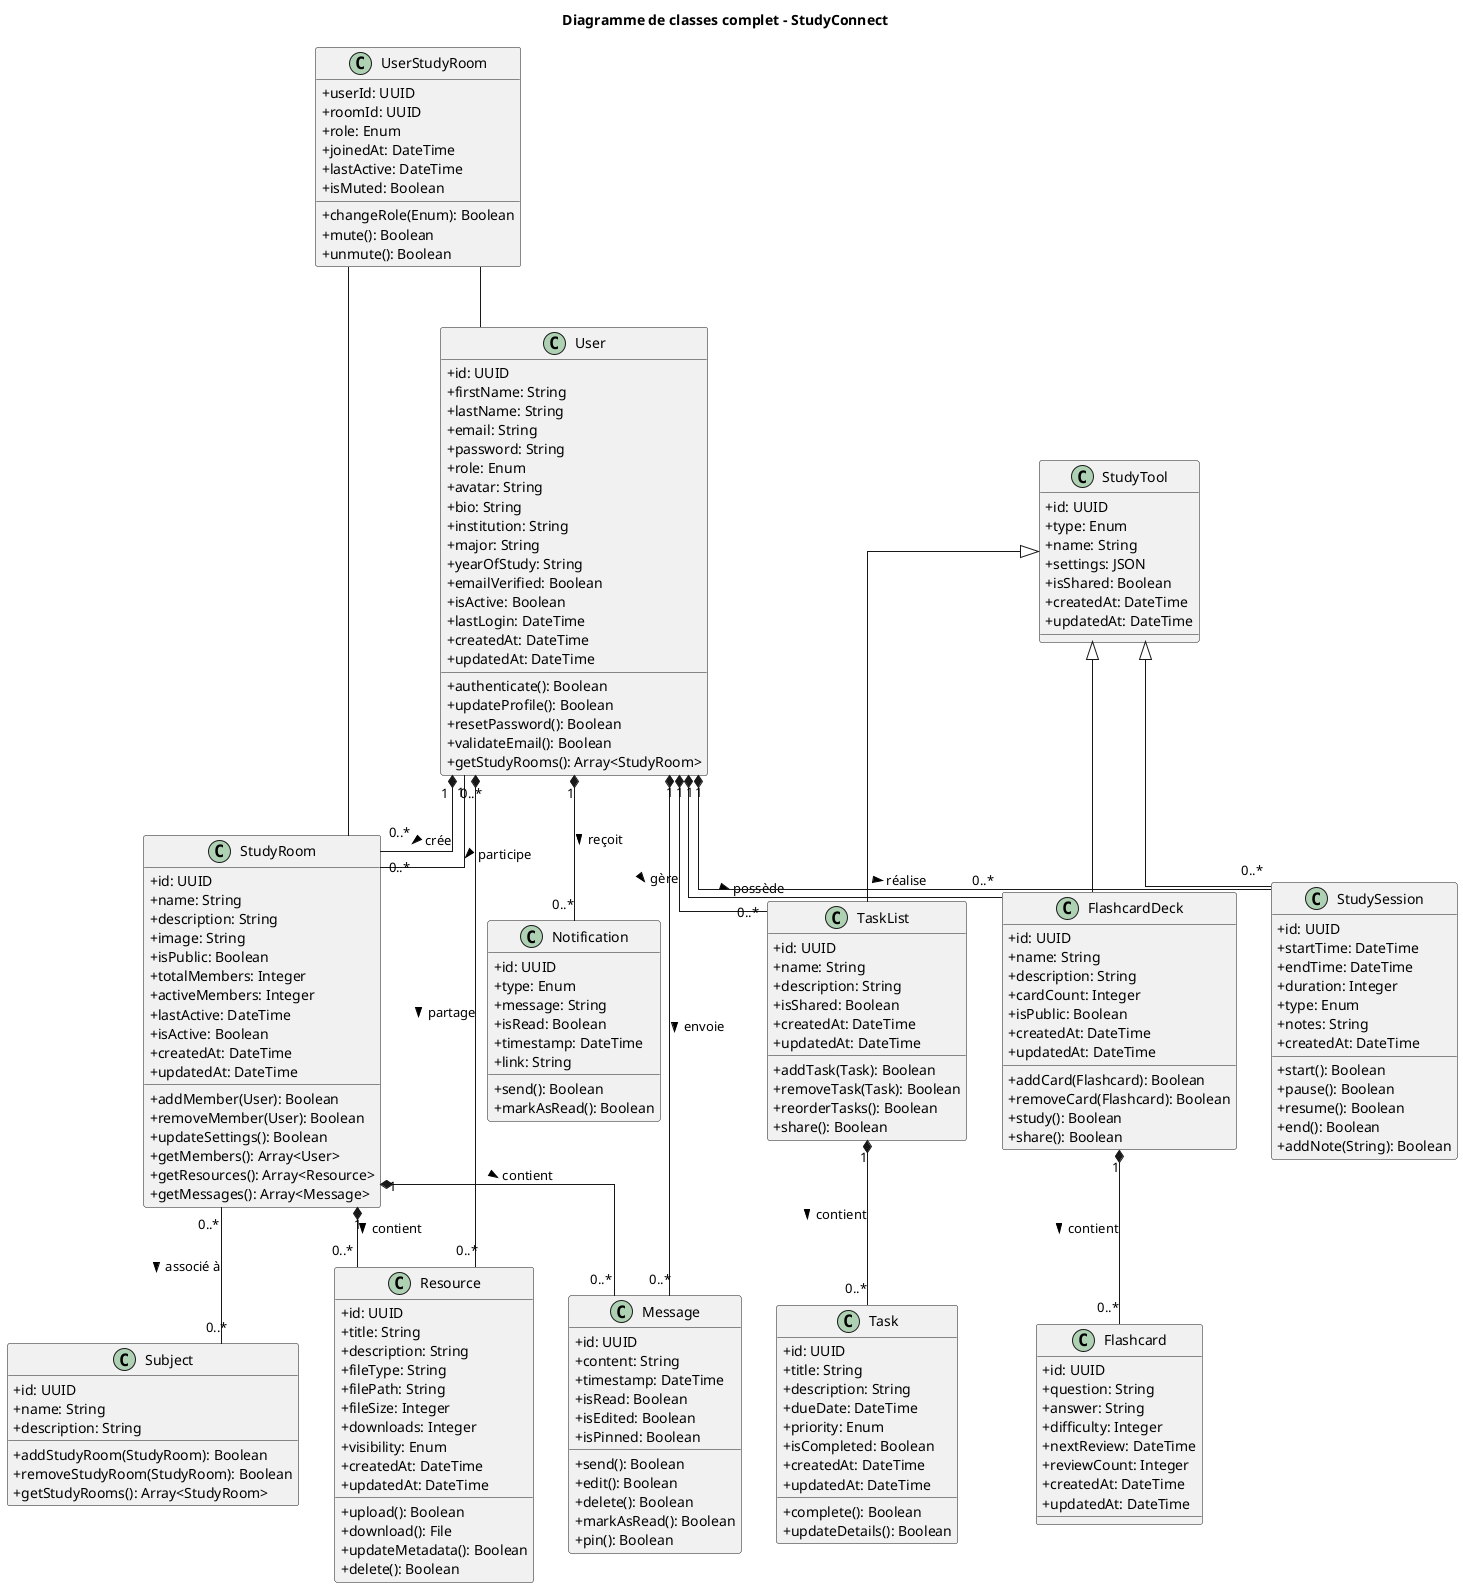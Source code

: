 @startuml annexes_uml_class_diagram_full
skinparam classAttributeIconSize 0
skinparam shadowing false
skinparam monochrome false
skinparam linetype ortho
skinparam packageStyle rectangle
skinparam backgroundColor white

title Diagramme de classes complet - StudyConnect

class User {
  +id: UUID
  +firstName: String
  +lastName: String
  +email: String
  +password: String
  +role: Enum
  +avatar: String
  +bio: String
  +institution: String
  +major: String
  +yearOfStudy: String
  +emailVerified: Boolean
  +isActive: Boolean
  +lastLogin: DateTime
  +createdAt: DateTime
  +updatedAt: DateTime
  +authenticate(): Boolean
  +updateProfile(): Boolean
  +resetPassword(): Boolean
  +validateEmail(): Boolean
  +getStudyRooms(): Array<StudyRoom>
}

class StudyRoom {
  +id: UUID
  +name: String
  +description: String
  +image: String
  +isPublic: Boolean
  +totalMembers: Integer
  +activeMembers: Integer
  +lastActive: DateTime
  +isActive: Boolean
  +createdAt: DateTime
  +updatedAt: DateTime
  +addMember(User): Boolean
  +removeMember(User): Boolean
  +updateSettings(): Boolean
  +getMembers(): Array<User>
  +getResources(): Array<Resource>
  +getMessages(): Array<Message>
}

class Resource {
  +id: UUID
  +title: String
  +description: String
  +fileType: String
  +filePath: String
  +fileSize: Integer
  +downloads: Integer
  +visibility: Enum
  +createdAt: DateTime
  +updatedAt: DateTime
  +upload(): Boolean
  +download(): File
  +updateMetadata(): Boolean
  +delete(): Boolean
}

class Message {
  +id: UUID
  +content: String
  +timestamp: DateTime
  +isRead: Boolean
  +isEdited: Boolean
  +isPinned: Boolean
  +send(): Boolean
  +edit(): Boolean
  +delete(): Boolean
  +markAsRead(): Boolean
  +pin(): Boolean
}

class Subject {
  +id: UUID
  +name: String
  +description: String
  +addStudyRoom(StudyRoom): Boolean
  +removeStudyRoom(StudyRoom): Boolean
  +getStudyRooms(): Array<StudyRoom>
}

class StudyTool {
  +id: UUID
  +type: Enum
  +name: String
  +settings: JSON
  +isShared: Boolean
  +createdAt: DateTime
  +updatedAt: DateTime
}

class Flashcard {
  +id: UUID
  +question: String
  +answer: String
  +difficulty: Integer
  +nextReview: DateTime
  +reviewCount: Integer
  +createdAt: DateTime
  +updatedAt: DateTime
}

class FlashcardDeck {
  +id: UUID
  +name: String
  +description: String
  +cardCount: Integer
  +isPublic: Boolean
  +createdAt: DateTime
  +updatedAt: DateTime
  +addCard(Flashcard): Boolean
  +removeCard(Flashcard): Boolean
  +study(): Boolean
  +share(): Boolean
}

class TaskList {
  +id: UUID
  +name: String
  +description: String
  +isShared: Boolean
  +createdAt: DateTime
  +updatedAt: DateTime
  +addTask(Task): Boolean
  +removeTask(Task): Boolean
  +reorderTasks(): Boolean
  +share(): Boolean
}

class Task {
  +id: UUID
  +title: String
  +description: String
  +dueDate: DateTime
  +priority: Enum
  +isCompleted: Boolean
  +createdAt: DateTime
  +updatedAt: DateTime
  +complete(): Boolean
  +updateDetails(): Boolean
}

class StudySession {
  +id: UUID
  +startTime: DateTime
  +endTime: DateTime
  +duration: Integer
  +type: Enum
  +notes: String
  +createdAt: DateTime
  +start(): Boolean
  +pause(): Boolean
  +resume(): Boolean
  +end(): Boolean
  +addNote(String): Boolean
}

class Notification {
  +id: UUID
  +type: Enum
  +message: String
  +isRead: Boolean
  +timestamp: DateTime
  +link: String
  +send(): Boolean
  +markAsRead(): Boolean
}

class UserStudyRoom {
  +userId: UUID
  +roomId: UUID
  +role: Enum
  +joinedAt: DateTime
  +lastActive: DateTime
  +isMuted: Boolean
  +changeRole(Enum): Boolean
  +mute(): Boolean
  +unmute(): Boolean
}

' Associations
User "1" *-- "0..*" StudyRoom : crée >
User "0..*" -- "0..*" StudyRoom : participe > 
User "1" *-- "0..*" Resource : partage >
User "1" *-- "0..*" Message : envoie >
User "1" *-- "0..*" Notification : reçoit >
User "1" *-- "0..*" FlashcardDeck : possède >
User "1" *-- "0..*" TaskList : gère >
User "1" *-- "0..*" StudySession : réalise >
StudyRoom "1" *-- "0..*" Message : contient >
StudyRoom "1" *-- "0..*" Resource : contient >
StudyRoom "0..*" -- "0..*" Subject : associé à >
FlashcardDeck "1" *-- "0..*" Flashcard : contient >
TaskList "1" *-- "0..*" Task : contient >
UserStudyRoom -- User
UserStudyRoom -- StudyRoom

StudyTool <|-- FlashcardDeck
StudyTool <|-- TaskList
StudyTool <|-- StudySession

@enduml 